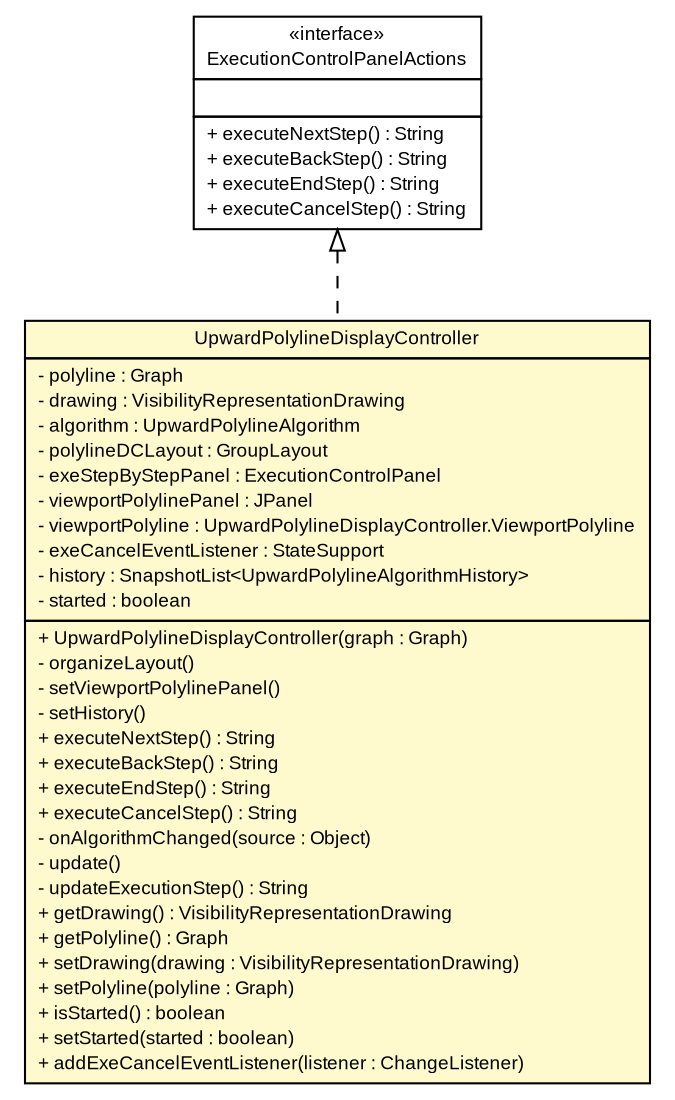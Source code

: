 #!/usr/local/bin/dot
#
# Class diagram 
# Generated by UMLGraph version R5_6 (http://www.umlgraph.org/)
#

digraph G {
	edge [fontname="arial",fontsize=10,labelfontname="arial",labelfontsize=10];
	node [fontname="arial",fontsize=10,shape=plaintext];
	nodesep=0.25;
	ranksep=0.5;
	// pfc.controllers.algorithms.UpwardPolylineDisplayController
	c15789 [label=<<table title="pfc.controllers.algorithms.UpwardPolylineDisplayController" border="0" cellborder="1" cellspacing="0" cellpadding="2" port="p" bgcolor="lemonChiffon" href="./UpwardPolylineDisplayController.html">
		<tr><td><table border="0" cellspacing="0" cellpadding="1">
<tr><td align="center" balign="center"> UpwardPolylineDisplayController </td></tr>
		</table></td></tr>
		<tr><td><table border="0" cellspacing="0" cellpadding="1">
<tr><td align="left" balign="left"> - polyline : Graph </td></tr>
<tr><td align="left" balign="left"> - drawing : VisibilityRepresentationDrawing </td></tr>
<tr><td align="left" balign="left"> - algorithm : UpwardPolylineAlgorithm </td></tr>
<tr><td align="left" balign="left"> - polylineDCLayout : GroupLayout </td></tr>
<tr><td align="left" balign="left"> - exeStepByStepPanel : ExecutionControlPanel </td></tr>
<tr><td align="left" balign="left"> - viewportPolylinePanel : JPanel </td></tr>
<tr><td align="left" balign="left"> - viewportPolyline : UpwardPolylineDisplayController.ViewportPolyline </td></tr>
<tr><td align="left" balign="left"> - exeCancelEventListener : StateSupport </td></tr>
<tr><td align="left" balign="left"> - history : SnapshotList&lt;UpwardPolylineAlgorithmHistory&gt; </td></tr>
<tr><td align="left" balign="left"> - started : boolean </td></tr>
		</table></td></tr>
		<tr><td><table border="0" cellspacing="0" cellpadding="1">
<tr><td align="left" balign="left"> + UpwardPolylineDisplayController(graph : Graph) </td></tr>
<tr><td align="left" balign="left"> - organizeLayout() </td></tr>
<tr><td align="left" balign="left"> - setViewportPolylinePanel() </td></tr>
<tr><td align="left" balign="left"> - setHistory() </td></tr>
<tr><td align="left" balign="left"> + executeNextStep() : String </td></tr>
<tr><td align="left" balign="left"> + executeBackStep() : String </td></tr>
<tr><td align="left" balign="left"> + executeEndStep() : String </td></tr>
<tr><td align="left" balign="left"> + executeCancelStep() : String </td></tr>
<tr><td align="left" balign="left"> - onAlgorithmChanged(source : Object) </td></tr>
<tr><td align="left" balign="left"> - update() </td></tr>
<tr><td align="left" balign="left"> - updateExecutionStep() : String </td></tr>
<tr><td align="left" balign="left"> + getDrawing() : VisibilityRepresentationDrawing </td></tr>
<tr><td align="left" balign="left"> + getPolyline() : Graph </td></tr>
<tr><td align="left" balign="left"> + setDrawing(drawing : VisibilityRepresentationDrawing) </td></tr>
<tr><td align="left" balign="left"> + setPolyline(polyline : Graph) </td></tr>
<tr><td align="left" balign="left"> + isStarted() : boolean </td></tr>
<tr><td align="left" balign="left"> + setStarted(started : boolean) </td></tr>
<tr><td align="left" balign="left"> + addExeCancelEventListener(listener : ChangeListener) </td></tr>
		</table></td></tr>
		</table>>, URL="./UpwardPolylineDisplayController.html", fontname="arial", fontcolor="black", fontsize=9.0];
	// pfc.controllers.algorithms.ExecutionControlPanelActions
	c15799 [label=<<table title="pfc.controllers.algorithms.ExecutionControlPanelActions" border="0" cellborder="1" cellspacing="0" cellpadding="2" port="p" href="./ExecutionControlPanelActions.html">
		<tr><td><table border="0" cellspacing="0" cellpadding="1">
<tr><td align="center" balign="center"> &#171;interface&#187; </td></tr>
<tr><td align="center" balign="center"> ExecutionControlPanelActions </td></tr>
		</table></td></tr>
		<tr><td><table border="0" cellspacing="0" cellpadding="1">
<tr><td align="left" balign="left">  </td></tr>
		</table></td></tr>
		<tr><td><table border="0" cellspacing="0" cellpadding="1">
<tr><td align="left" balign="left"> + executeNextStep() : String </td></tr>
<tr><td align="left" balign="left"> + executeBackStep() : String </td></tr>
<tr><td align="left" balign="left"> + executeEndStep() : String </td></tr>
<tr><td align="left" balign="left"> + executeCancelStep() : String </td></tr>
		</table></td></tr>
		</table>>, URL="./ExecutionControlPanelActions.html", fontname="arial", fontcolor="black", fontsize=9.0];
	//pfc.controllers.algorithms.UpwardPolylineDisplayController implements pfc.controllers.algorithms.ExecutionControlPanelActions
	c15799:p -> c15789:p [dir=back,arrowtail=empty,style=dashed];
}

